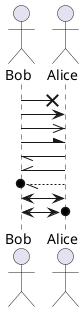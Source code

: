 @startuml
actor Bob
actor Alice
Bob ->x Alice
Bob -> Alice
Bob ->> Alice
Bob -\ Alice
Bob \\- Alice
Bob //- Alice
Bob o\\-- Alice
Bob <-> Alice
Bob <->o Alice
@enduml